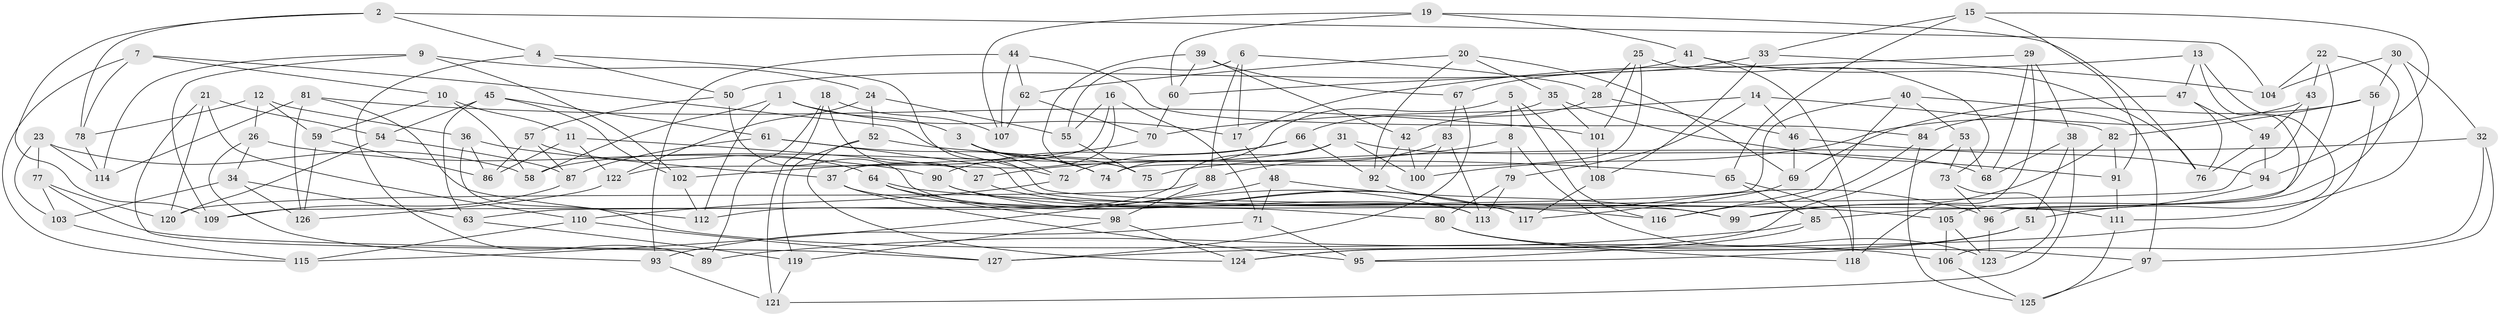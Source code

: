 // coarse degree distribution, {6: 0.14634146341463414, 9: 0.04878048780487805, 8: 0.3170731707317073, 5: 0.12195121951219512, 7: 0.21951219512195122, 3: 0.04878048780487805, 4: 0.07317073170731707, 10: 0.024390243902439025}
// Generated by graph-tools (version 1.1) at 2025/38/03/04/25 23:38:13]
// undirected, 127 vertices, 254 edges
graph export_dot {
  node [color=gray90,style=filled];
  1;
  2;
  3;
  4;
  5;
  6;
  7;
  8;
  9;
  10;
  11;
  12;
  13;
  14;
  15;
  16;
  17;
  18;
  19;
  20;
  21;
  22;
  23;
  24;
  25;
  26;
  27;
  28;
  29;
  30;
  31;
  32;
  33;
  34;
  35;
  36;
  37;
  38;
  39;
  40;
  41;
  42;
  43;
  44;
  45;
  46;
  47;
  48;
  49;
  50;
  51;
  52;
  53;
  54;
  55;
  56;
  57;
  58;
  59;
  60;
  61;
  62;
  63;
  64;
  65;
  66;
  67;
  68;
  69;
  70;
  71;
  72;
  73;
  74;
  75;
  76;
  77;
  78;
  79;
  80;
  81;
  82;
  83;
  84;
  85;
  86;
  87;
  88;
  89;
  90;
  91;
  92;
  93;
  94;
  95;
  96;
  97;
  98;
  99;
  100;
  101;
  102;
  103;
  104;
  105;
  106;
  107;
  108;
  109;
  110;
  111;
  112;
  113;
  114;
  115;
  116;
  117;
  118;
  119;
  120;
  121;
  122;
  123;
  124;
  125;
  126;
  127;
  1 -- 17;
  1 -- 112;
  1 -- 58;
  1 -- 3;
  2 -- 109;
  2 -- 78;
  2 -- 104;
  2 -- 4;
  3 -- 75;
  3 -- 72;
  3 -- 74;
  4 -- 50;
  4 -- 89;
  4 -- 111;
  5 -- 116;
  5 -- 108;
  5 -- 74;
  5 -- 8;
  6 -- 17;
  6 -- 28;
  6 -- 55;
  6 -- 88;
  7 -- 115;
  7 -- 10;
  7 -- 72;
  7 -- 78;
  8 -- 79;
  8 -- 123;
  8 -- 27;
  9 -- 24;
  9 -- 114;
  9 -- 102;
  9 -- 109;
  10 -- 11;
  10 -- 58;
  10 -- 59;
  11 -- 122;
  11 -- 86;
  11 -- 27;
  12 -- 36;
  12 -- 26;
  12 -- 78;
  12 -- 59;
  13 -- 111;
  13 -- 96;
  13 -- 17;
  13 -- 47;
  14 -- 79;
  14 -- 70;
  14 -- 82;
  14 -- 46;
  15 -- 94;
  15 -- 91;
  15 -- 65;
  15 -- 33;
  16 -- 55;
  16 -- 122;
  16 -- 37;
  16 -- 71;
  17 -- 48;
  18 -- 121;
  18 -- 107;
  18 -- 89;
  18 -- 27;
  19 -- 107;
  19 -- 76;
  19 -- 41;
  19 -- 60;
  20 -- 62;
  20 -- 35;
  20 -- 69;
  20 -- 92;
  21 -- 110;
  21 -- 120;
  21 -- 89;
  21 -- 54;
  22 -- 104;
  22 -- 105;
  22 -- 85;
  22 -- 43;
  23 -- 103;
  23 -- 77;
  23 -- 114;
  23 -- 58;
  24 -- 52;
  24 -- 55;
  24 -- 122;
  25 -- 28;
  25 -- 74;
  25 -- 101;
  25 -- 73;
  26 -- 90;
  26 -- 93;
  26 -- 34;
  27 -- 117;
  28 -- 42;
  28 -- 46;
  29 -- 118;
  29 -- 38;
  29 -- 60;
  29 -- 68;
  30 -- 32;
  30 -- 104;
  30 -- 51;
  30 -- 56;
  31 -- 58;
  31 -- 68;
  31 -- 100;
  31 -- 112;
  32 -- 97;
  32 -- 75;
  32 -- 106;
  33 -- 67;
  33 -- 104;
  33 -- 108;
  34 -- 126;
  34 -- 103;
  34 -- 63;
  35 -- 66;
  35 -- 101;
  35 -- 91;
  36 -- 106;
  36 -- 86;
  36 -- 37;
  37 -- 95;
  37 -- 80;
  38 -- 121;
  38 -- 51;
  38 -- 68;
  39 -- 60;
  39 -- 42;
  39 -- 67;
  39 -- 75;
  40 -- 97;
  40 -- 53;
  40 -- 109;
  40 -- 116;
  41 -- 76;
  41 -- 50;
  41 -- 118;
  42 -- 100;
  42 -- 92;
  43 -- 63;
  43 -- 49;
  43 -- 100;
  44 -- 107;
  44 -- 84;
  44 -- 62;
  44 -- 93;
  45 -- 102;
  45 -- 54;
  45 -- 63;
  45 -- 61;
  46 -- 94;
  46 -- 69;
  47 -- 76;
  47 -- 69;
  47 -- 49;
  48 -- 71;
  48 -- 99;
  48 -- 115;
  49 -- 94;
  49 -- 76;
  50 -- 57;
  50 -- 113;
  51 -- 124;
  51 -- 95;
  52 -- 65;
  52 -- 124;
  52 -- 119;
  53 -- 124;
  53 -- 73;
  53 -- 68;
  54 -- 120;
  54 -- 87;
  55 -- 75;
  56 -- 82;
  56 -- 127;
  56 -- 84;
  57 -- 64;
  57 -- 86;
  57 -- 87;
  59 -- 126;
  59 -- 86;
  60 -- 70;
  61 -- 99;
  61 -- 74;
  61 -- 87;
  62 -- 107;
  62 -- 70;
  63 -- 119;
  64 -- 113;
  64 -- 98;
  64 -- 105;
  65 -- 118;
  65 -- 85;
  66 -- 90;
  66 -- 92;
  66 -- 72;
  67 -- 127;
  67 -- 83;
  69 -- 117;
  70 -- 102;
  71 -- 95;
  71 -- 93;
  72 -- 110;
  73 -- 123;
  73 -- 96;
  77 -- 120;
  77 -- 103;
  77 -- 127;
  78 -- 114;
  79 -- 80;
  79 -- 113;
  80 -- 97;
  80 -- 118;
  81 -- 101;
  81 -- 126;
  81 -- 114;
  81 -- 112;
  82 -- 99;
  82 -- 91;
  83 -- 88;
  83 -- 113;
  83 -- 100;
  84 -- 116;
  84 -- 125;
  85 -- 89;
  85 -- 95;
  87 -- 109;
  88 -- 120;
  88 -- 98;
  90 -- 117;
  90 -- 116;
  91 -- 111;
  92 -- 96;
  93 -- 121;
  94 -- 99;
  96 -- 123;
  97 -- 125;
  98 -- 119;
  98 -- 124;
  101 -- 108;
  102 -- 112;
  103 -- 115;
  105 -- 123;
  105 -- 106;
  106 -- 125;
  108 -- 117;
  110 -- 115;
  110 -- 127;
  111 -- 125;
  119 -- 121;
  122 -- 126;
}
